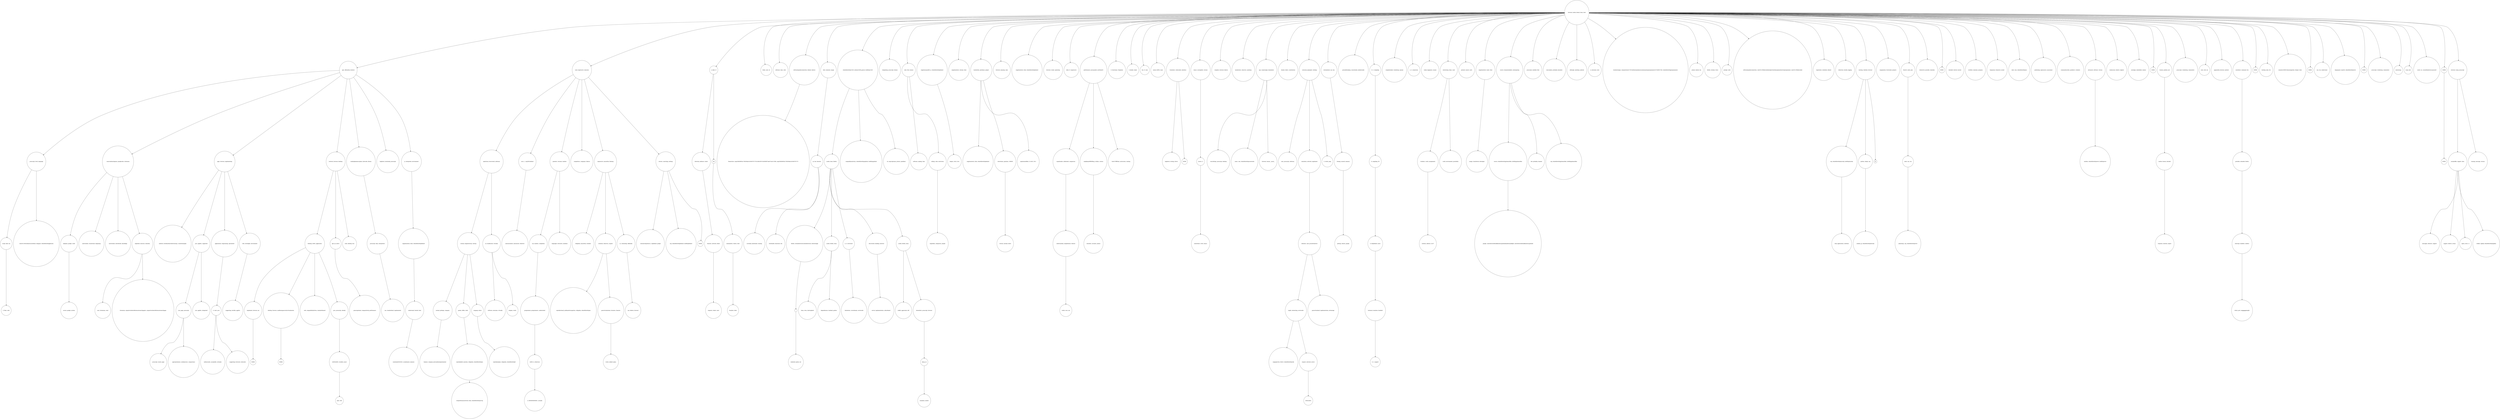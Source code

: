 digraph tree {
2559669[shape=circle, label="0, float, code"]
2559042[shape=circle, label="script, kind, lua"]
2559128[shape=circle, label="com201103truthinessisoutthere, blogspot, relnofollowhttpgbracha"]
2557604[shape=circle, label="javascript, level, language"]
2558195[shape=circle, label="secure, google, system"]
2557768[shape=circle, label="adoption, google, could"]
2557413[shape=circle, label="nativeclient, recalcitrant, beginning"]
2557415[shape=circle, label="nativeclient, distributed, aboutflags"]
2557544[shape=circle, label="nacl, chromium, wont"]
2557517[shape=circle, label="chromium, orgnativeclientreferenceresearchpapers, orgnativeclientreferenceresearchpape"]
2557494[shape=circle, label="exploited, insecure, remotely"]
2557387[shape=circle, label="comsvndatasitepnacl, googlecode, chromium"]
2557619[shape=circle, label="android, oswebmultiarchitecturecpu, counterexample"]
2558711[shape=circle, label="javascript, oracle, page"]
2558407[shape=circle, label="appropriateness, multiprocess, compactness"]
2557561[shape=circle, label="jvm, page, javascript"]
2557503[shape=circle, label="jvm, applets, integrated"]
2557484[shape=circle, label="java, applets, supported"]
2559134[shape=circle, label="milliseconds, acceptable, certainly"]
2558363[shape=circle, label="suggesting, browsers, bytecode"]
2557603[shape=circle, label="0, start, java"]
2557492[shape=circle, label="applications, longrunning, specialized"]
2557567[shape=circle, label="suggesting, terrible, applets"]
2557531[shape=circle, label="web, silverlight, environment"]
2557448[shape=circle, label="apps, browser, implementing"]
2557515[shape=circle, label="NONE"]
2557440[shape=circle, label="implement, browser, me"]
2557380[shape=circle, label="NONE"]
2557341[shape=circle, label="desktop, browser, sandboxingsecurityvirtualization"]
2557510[shape=circle, label="web, compatibilitydriven, standardsbased"]
2561510[shape=circle, label="plan, well"]
2557488[shape=circle, label="&#62&#62, wouldnt, javait"]
2557340[shape=circle, label="java, javascript, already"]
2557260[shape=circle, label="desktop, &#62, application"]
2558644[shape=circle, label="grassisgreener, comparatively, performance"]
2558015[shape=circle, label="qml, qt, native"]
2557634[shape=circle, label="code, desktop, less"]
2557191[shape=circle, label="lowlevel, browser, desktop"]
2583023[shape=circle, label="can, standardized, implemented"]
2557119[shape=circle, label="javascript, than, interpreters"]
2557027[shape=circle, label="comkripkenemscripten, bytecode, library"]
2557348[shape=circle, label="highlevel, absolutely, javascript"]
2556589[shape=circle, label="comitemid2555552, ycombinator, memory"]
2556448[shape=circle, label="understand, booted, dont"]
2556408[shape=circle, label="orgjslinuxtech, html, relnofollowhttpbellard"]
2556290[shape=circle, label="js, interpreter, environment"]
2556260[shape=circle, label="apis, efficiently, lowlevel"]
2555787[shape=circle, label="balance, company, personaltoyexperimental"]
2555553[shape=circle, label="normal, perhaps, company"]
2557250[shape=circle, label="comperformancereview, html, relnofollowhttpnorvig"]
2556334[shape=circle, label="orgwikialbert_einstein, wikipedia, relnofollowhttpen"]
2555707[shape=circle, label="patent, office, clerk"]
2555687[shape=circle, label="orgwikinetgem, wikipedia, relnofollowhttpfr"]
2555541[shape=circle, label="company, which"]
2555522[shape=circle, label="normal, megatechcorp, startup"]
2556295[shape=circle, label="software, awesome, virtually"]
2555703[shape=circle, label="netgem, works"]
2555572[shape=circle, label="no, backburner, virtually"]
2555495[shape=circle, label="egotistical, discovered, arbitrary"]
2556298[shape=circle, label="announcement, announced, whatever"]
2555537[shape=circle, label="ioccc, c, org2001bellard"]
2559859[shape=circle, label="n, 00000000000001, actually"]
2557355[shape=circle, label="&#62, k, otherwise"]
2556570[shape=circle, label="programmer, programmers, understated"]
2556319[shape=circle, label="can, hackers, complexity"]
2556066[shape=circle, label="languages, favourite, academic"]
2555608[shape=circle, label="greatest, versions, hackers"]
2555618[shape=circle, label="competitors, companys, fabrice"]
2556045[shape=circle, label="wikipedia, macarthur, resident"]
2555645[shape=circle, label="orgwikirichard_stallman#recognition, wikipedia, relnofollowhttpen"]
2558289[shape=circle, label="wrote, indeed, qemu"]
2555695[shape=circle, label="paravirtualization, business, binaries"]
2555576[shape=circle, label="creations, deserves, suspect"]
2556344[shape=circle, label="can, believe, browser"]
2556049[shape=circle, label="us, citizenship, definitely"]
2555490[shape=circle, label="impressive, macarthur, floating"]
2556303[shape=circle, label="comsearchqsiteioccc, orgbellard, google"]
2555780[shape=circle, label="org, relnofollowhttpbellard, hrefhttpbellard"]
2555833[shape=circle, label="NONE"]
2555762[shape=circle, label="returns, searching, nothing"]
2555474[shape=circle, label="used, impressive, emission"]
2558028[shape=circle, label="requests, telnet, start"]
2555766[shape=circle, label="binaries, network, telnet"]
2555509[shape=circle, label="directory, adduser, create"]
2569523[shape=circle, label="busybox, looks"]
2556413[shape=circle, label="minimalistic, theres, dont"]
2556176[shape=circle, label="vim"]
2555496[shape=circle, label="n, hello, #"]
2555587[shape=circle, label="forkn, cant, sh"]
2556090[shape=circle, label="software, time, code"]
2555628[shape=circle, label="freearchive, orgo55dfc9935a719fc36ab1d16567972732c2db1fd7d7e3826fd73ee07e4c3c7d0b, orgo55dfc9935a719fc36ab1d1656797273"]
2555605[shape=circle, label="softwarequalityconnection, bellard, fabrice"]
2558384[shape=circle, label="currently, mentioned, running"]
2557125[shape=circle, label="bootloader, linuxstart, bin"]
2555552[shape=circle, label="ya, bin, function"]
2555529[shape=circle, label="disk, someone, image"]
2556729[shape=circle, label="rendered, gecko, xul"]
2556347[shape=circle, label=""]
2555861[shape=circle, label="firefox, chromebrowsercontentbrowser, interestingly"]
2555837[shape=circle, label="linux, even, shortsighted"]
2556974[shape=circle, label="dependencies, backend, geckos"]
2555828[shape=circle, label="inside, firefox, linux"]
2556721[shape=circle, label="limitations, crossdomain, serverside"]
2555692[shape=circle, label="n, 0, overruns0"]
2556970[shape=circle, label="server, implementation, unburdened"]
2556440[shape=circle, label="discovered, building, however"]
2556453[shape=circle, label="reddit, appreciate, left"]
2556399[shape=circle, label="inception, matter"]
2555712[shape=circle, label="dawg, yo"]
2555640[shape=circle, label="kernelsbut, javascript, browser"]
2555600[shape=circle, label="inside, firefox, linux"]
2555596[shape=circle, label="inside, linux, firefox"]
2557037[shape=circle, label="compaddymulrxvtjs, relnofollowhttpsgithub, hrefhttpsgithub"]
2555824[shape=circle, label="sh, orgscriptsansi_colours, pixelbeat"]
2555536[shape=circle, label="relnofollowhttpvt100, netemuvt500_parser, hrefhttpvt100"]
2555797[shape=circle, label="templating, javascript, library"]
2561230[shape=circle, label="software, making, time"]
2561515[shape=circle, label="regardless, ubiquitous, people"]
2561216[shape=circle, label="selling, code, restriction"]
2561097[shape=circle, label="code, free, license"]
2557483[shape=circle, label="begins, strict, love"]
2556652[shape=circle, label="orgjslinuxcpux86, js, relnofollowhttpbellard"]
2555887[shape=circle, label="orgjslinuxtech, chrome, html"]
2555441[shape=circle, label="orgjslinuxtech, html, relnofollowhttpbellard"]
2557426[shape=circle, label="version, instead, latest"]
2555588[shape=circle, label="showslinux, gnulinux, 190830"]
2555447[shape=circle, label="agolastmodified, 211450, 2011"]
2555351[shape=circle, label="hackerdom, perelman, grigori"]
2555391[shape=circle, label="browser, amazing, seen"]
2555535[shape=circle, label="orgjslinuxtech, html, relnofollowhttpbellard"]
2556683[shape=circle, label="browser, create, operating"]
2555485[shape=circle, label="hello, #, impressive"]
2555851[shape=circle, label="works, escx, me"]
2555467[shape=circle, label="unfortunately, completeness, feature"]
2555461[shape=circle, label="superhacker, unfinished, comparison"]
2555711[shape=circle, label="emulates, assumes, jslinux"]
2555528[shape=circle, label="orgddjmay98f00fbug, rcollins, curious"]
2556706[shape=circle, label="0xc8c70ff0that, instruction, runlong"]
2555454[shape=circle, label="performance, proccpuinfo, yes#hah20"]
2556574[shape=circle, label="0, functional, 23nplenty"]
2557538[shape=circle, label="f, double, readn"]
2556248[shape=circle, label="0m, #, outn"]
2556195[shape=circle, label="easily, &#62i, hack"]
2555598[shape=circle, label="highlevel, writing, driver"]
2559090[shape=circle, label="NONE"]
2555560[shape=circle, label="volunteers, websocket, interface"]
2555988[shape=circle, label="somewhere, write, emacs"]
2555763[shape=circle, label="course, vi"]
2555737[shape=circle, label="emacs, incomplete, version"]
2556001[shape=circle, label="compiles, browser, fabrice"]
2555548[shape=circle, label="hackernews, deserves, anything"]
2555630[shape=circle, label="sourceforge, javascript, desktop"]
2555782[shape=circle, label="years, com, relnofollowhttpsusestudio"]
2556981[shape=circle, label="browser, reason, _much_"]
2555565[shape=circle, label="ago, surprisingly, remembers"]
2557051[shape=circle, label="donate, fabris, contribution"]
2555456[shape=circle, label="cant, javascript, arbitrary"]
2555835[shape=circle, label="orgpagevirtio, libvirt, relnofollowhttpwiki"]
2557936[shape=circle, label="websockets"]
2555604[shape=circle, label="request, network, server"]
2555514[shape=circle, label="might, interesting, serverside"]
2558334[shape=circle, label="paravirtualized, implementation, advantage"]
2555478[shape=circle, label="ethernet, card, pciusbwhatever"]
2555455[shape=circle, label="emulation, network, implement"]
2555701[shape=circle, label="0, works, ping"]
2555442[shape=circle, label="seriously, pingwget, working"]
2558606[shape=circle, label="getting, ubuntu, google"]
2558518[shape=circle, label="freeing, unused, memory"]
2556050[shape=circle, label="chromebook, can, buy"]
2555484[shape=circle, label="groundbreaking, consistently, unbelievable"]
2557770[shape=circle, label="6, 2, support"]
2557741[shape=circle, label="technical, emulator, disabled"]
2556146[shape=circle, label="6, httpbellard, more"]
2556038[shape=circle, label="6, compiling, 38"]
2555802[shape=circle, label="6, 2, compiling"]
2556110[shape=circle, label="compilerender, wondering, anyone"]
2557766[shape=circle, label="n, 0, connection"]
2559095[shape=circle, label="really, happiness, insane"]
2558344[shape=circle, label="solution, inferior, cs107"]
2556369[shape=circle, label="students, could, assignments"]
2557408[shape=circle, label="could, environment, possibility"]
2556030[shape=circle, label="interesting, ideas, used"]
2555470[shape=circle, label="present, mount, sysfs"]
2555917[shape=circle, label="image, transferred, developer"]
2555607[shape=circle, label="orgjslinuxtech, loads, html"]
2559153[shape=circle, label="google, comwebstoredetailkkioiolcacgoihiiekambdciinadbpfk, comwebstoredetailkkioiolcacgoihiiek"]
2555646[shape=circle, label="source, relnofollowhttpjsbeautifier, hrefhttpjsbeautifier"]
2556017[shape=circle, label="dev, probably, channel"]
2555644[shape=circle, label="org, relnofollowhttpjsbeautifier, hrefhttpjsbeautifier"]
2555557[shape=circle, label="source, humanreadable, aweinspiring"]
2556139[shape=circle, label="javascript, minified, files"]
2555896[shape=circle, label="emscripten, probably, emulates"]
2555493[shape=circle, label="although, anything, android"]
2556065[shape=circle, label="n, awesome, echo"]
2559083[shape=circle, label="stackexchange, comquestions47197arethereanyfamousonemanarmyprogrammers47240#47240, relnofollowhttpprogrammers"]
2559625[shape=circle, label="jslinux, kernel, bin"]
2555675[shape=circle, label="firefox, chrome, twice"]
2555784[shape=circle, label="prompt, until"]
2559385[shape=circle, label="softwarequalityconnection, com201103fabricebellardportraitofasuperproductiveprogrammer, com201103fabricebel"]
2556008[shape=circle, label="registered, scheduler, default"]
2556251[shape=circle, label="otherwise, facility, logging"]
2556093[shape=circle, label="ruby, applications, interface"]
2555818[shape=circle, label="org, relnofollowhttptryruby, hrefhttptryruby"]
2555911[shape=circle, label="yukoba, jp, relnofollowhttphotruby"]
2555893[shape=circle, label="python, skulpt, org"]
2555859[shape=circle, label="no"]
2555775[shape=circle, label="starting, whether, browser"]
2555748[shape=circle, label="imagination, frustrated, projects"]
2556525[shape=circle, label="phantomjs, org, relnofollowhttpwww"]
2556053[shape=circle, label="node, can, run"]
2555584[shape=circle, label="thisevil, node, grin"]
2555653[shape=circle, label="webserver, possible, remotely"]
2556437[shape=circle, label="NONE"]
2555494[shape=circle, label="hereedit, forever, havent"]
2558728[shape=circle, label="overflow, someone, program"]
2557630[shape=circle, label="temporary, whenever, install"]
2557118[shape=circle, label="xkcd, com, relnofollowhttpuni"]
2560049[shape=circle, label="publishing, opensource, massemail"]
2555863[shape=circle, label="commandsusrbin, goodiesvi, students"]
2556316[shape=circle, label="naclbox, relnofollowhttpwww, hrefhttpwww"]
2556277[shape=circle, label="advanced, software, version"]
2559376[shape=circle, label="submission, believe, highest"]
2555570[shape=circle, label="nostalgia, embedded, similar"]
2555995[shape=circle, label="NONE"]
2557886[shape=circle, label="response, emotion, expect"]
2557527[shape=circle, label="earlier, license, decided"]
2557132[shape=circle, label="license, publish, job"]
2558913[shape=circle, label="javascript, wondering, commodore"]
2557100[shape=circle, label="outn, well, rm"]
2557995[shape=circle, label="apparently, browser, android"]
2558371[shape=circle, label="which, port, arggggggnmight"]
2556624[shape=circle, label="interrupt, handlers, endless"]
2556374[shape=circle, label="portable, intended, firefox"]
2555827[shape=circle, label="usereboot, command, fun"]
2555512[shape=circle, label="NONE"]
2556451[shape=circle, label="booting, alias, llls"]
2559224[shape=circle, label="comnews200812linuxonapotato, bbspot, html"]
2559388[shape=circle, label="NONE"]
2560852[shape=circle, label="can, run, understand"]
2559831[shape=circle, label="kingsquare, nljsc64, relnofollowhttpwww"]
2559401[shape=circle, label="NONE"]
2558914[shape=circle, label="javascript, wondering, commodore"]
2555424[shape=circle, label="interesting"]
2555451[shape=circle, label="crazy, shit"]
2555439[shape=circle, label="could, css, courierfixedswisssansserif"]
2555561[shape=circle, label="NONE"]
2555520[shape=circle, label="NONE"]
2556591[shape=circle, label="messages, features, support"]
2555929[shape=circle, label="support, believe, arrays"]
2556156[shape=circle, label="opera, error, 11"]
2558750[shape=circle, label="webkit, nightly, relnofollowhttpnightly"]
2555593[shape=circle, label="arraybuffer, support, does"]
2556932[shape=circle, label="running, message, version"]
2555582[shape=circle, label="browser, using, javascript"]
2555349[shape=circle, label="browser, inside, kernel, linux, boot"]
2559042->2559669
2557604->2559042
2557604->2559128
2556260->2557604
2557768->2558195
2557387->2557768
2557387->2557413
2557387->2557415
2557494->2557544
2557494->2557517
2557387->2557494
2556260->2557387
2557448->2557619
2557561->2558711
2557561->2558407
2557484->2557561
2557484->2557503
2557448->2557484
2557603->2559134
2557603->2558363
2557492->2557603
2557448->2557492
2557531->2557567
2557448->2557531
2556260->2557448
2557440->2557515
2557260->2557440
2557341->2557380
2557260->2557341
2557260->2557510
2557488->2561510
2557340->2557488
2557260->2557340
2557191->2557260
2558015->2558644
2557191->2558015
2557191->2557634
2556260->2557191
2557119->2583023
2557027->2557119
2556260->2557027
2556260->2557348
2556448->2556589
2556408->2556448
2556290->2556408
2556260->2556290
2555349->2556260
2555553->2555787
2555522->2555553
2556334->2557250
2555707->2556334
2555522->2555707
2555541->2555687
2555522->2555541
2555495->2555522
2555572->2556295
2555572->2555703
2555495->2555572
2555474->2555495
2555537->2556298
2555474->2555537
2557355->2559859
2556570->2557355
2556319->2556570
2555608->2556319
2555608->2556066
2555474->2555608
2555474->2555618
2555490->2556045
2555576->2555645
2555695->2558289
2555576->2555695
2555490->2555576
2556049->2556344
2555490->2556049
2555474->2555490
2555762->2556303
2555762->2555780
2555762->2555833
2555474->2555762
2555349->2555474
2555766->2558028
2555509->2555766
2555496->2555509
2556413->2569523
2556176->2556413
2555496->2556176
2555349->2555496
2555349->2555587
2555349->2556090
2555605->2555628
2555349->2555605
2555552->2558384
2555552->2557125
2555529->2555552
2555349->2555529
2556347->2556729
2555861->2556347
2555596->2555861
2555828->2555837
2555828->2556974
2555596->2555828
2555692->2556721
2555596->2555692
2556440->2556970
2555596->2556440
2555600->2556453
2555712->2556399
2555640->2555712
2555600->2555640
2555596->2555600
2555536->2555596
2555536->2557037
2555536->2555824
2555349->2555536
2555349->2555797
2561097->2561230
2561216->2561515
2561097->2561216
2555349->2561097
2556652->2557483
2555349->2556652
2555349->2555887
2555351->2555441
2555588->2557426
2555351->2555588
2555351->2555447
2555349->2555351
2555349->2555391
2555349->2555535
2555349->2556683
2555349->2555485
2555467->2555851
2555461->2555467
2555454->2555461
2555528->2555711
2555454->2555528
2555454->2556706
2555349->2555454
2555349->2556574
2555349->2557538
2555349->2556248
2555349->2556195
2555560->2555598
2555560->2559090
2555349->2555560
2555763->2555988
2555737->2555763
2555349->2555737
2555349->2556001
2555349->2555548
2555565->2555630
2555565->2555782
2555565->2556981
2555349->2555565
2555349->2557051
2555442->2555456
2555514->2555835
2555604->2557936
2555514->2555604
2555478->2555514
2555478->2558334
2555455->2555478
2555442->2555455
2555442->2555701
2555349->2555442
2558518->2558606
2556050->2558518
2555349->2556050
2555349->2555484
2557741->2557770
2556146->2557741
2556038->2556146
2555802->2556038
2555349->2555802
2555349->2556110
2555349->2557766
2555349->2559095
2556369->2558344
2556030->2556369
2556030->2557408
2555349->2556030
2555349->2555470
2555607->2555917
2555349->2555607
2555646->2559153
2555557->2555646
2555557->2556017
2555557->2555644
2555349->2555557
2555349->2556139
2555349->2555896
2555349->2555493
2555349->2556065
2555349->2559083
2555349->2559625
2555349->2555675
2555349->2555784
2555349->2559385
2555349->2556008
2555349->2556251
2555818->2556093
2555775->2555818
2555893->2555911
2555775->2555893
2555775->2555859
2555349->2555775
2555349->2555748
2556053->2556525
2555584->2556053
2555349->2555584
2555349->2555653
2555349->2556437
2555349->2555494
2555349->2558728
2555349->2557630
2555349->2557118
2555349->2560049
2555349->2555863
2556277->2556316
2555349->2556277
2555349->2559376
2555349->2555570
2555349->2555995
2557527->2557886
2557132->2557527
2555349->2557132
2555349->2558913
2555349->2557100
2555349->2557995
2556624->2558371
2556374->2556624
2555827->2556374
2555349->2555827
2555349->2555512
2555349->2556451
2555349->2559224
2555349->2559388
2555349->2560852
2555349->2559831
2555349->2559401
2555349->2558914
2555349->2555424
2555349->2555451
2555349->2555439
2555520->2555561
2555349->2555520
2555593->2556591
2555593->2555929
2555593->2556156
2555593->2558750
2555582->2555593
2555582->2556932
2555349->2555582
}